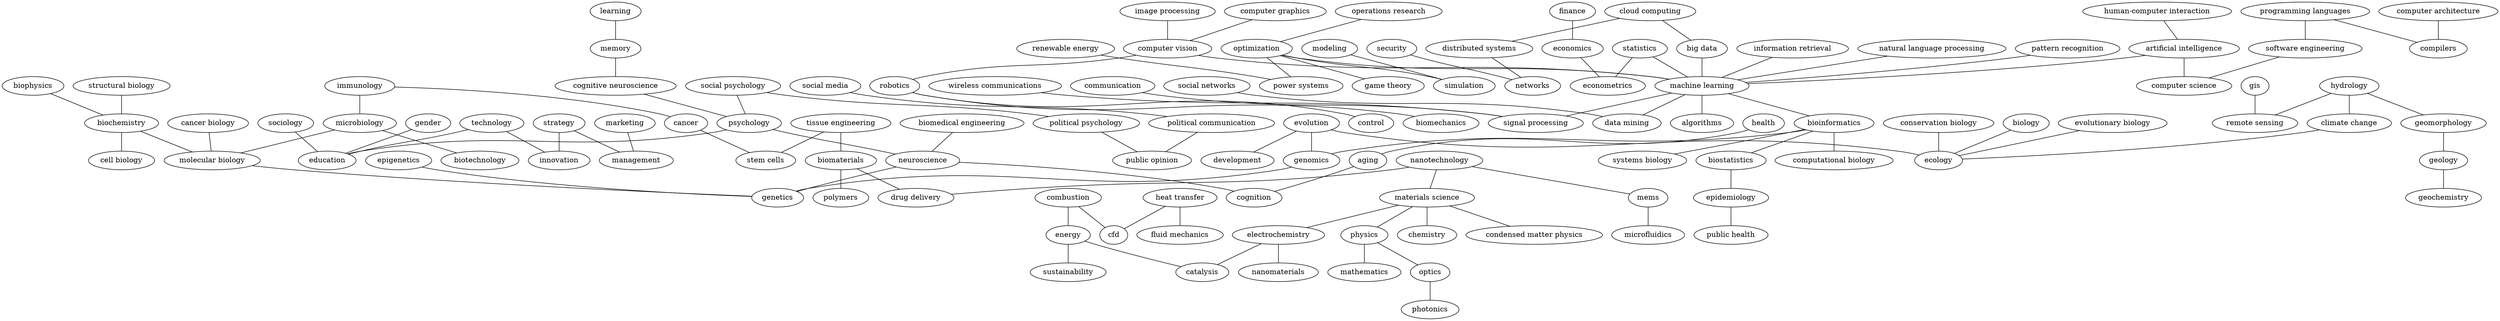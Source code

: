 strict graph layer0 {
	graph [name=layer0];
	node [label="\N"];
	2975	[label=strategy,
		weight=587.0];
	4481	[label=innovation,
		level=1,
		weight=1414.0];
	2975 -- 4481	[level=1,
		weight=126.0];
	5318	[label=management,
		weight=976.0];
	2975 -- 5318	[level=1,
		weight=60.0];
	2168	[label="image processing",
		level=1,
		weight=2648.0];
	1963	[label="computer vision",
		level=1,
		weight=5478.0];
	2168 -- 1963	[level=1,
		weight=910.0];
	4708	[label="operations research",
		level=1,
		weight=1120.0];
	2092	[label=optimization,
		level=1,
		weight=2557.0];
	4708 -- 2092	[level=1,
		weight=165.0];
	378	[label=health,
		level=1,
		weight=1282.0];
	4190	[label=aging,
		level=1,
		weight=1482.0];
	378 -- 4190	[level=1,
		weight=79.0];
	943	[label=nanotechnology,
		level=1,
		weight=3024.0];
	1891	[label="materials science",
		level=1,
		weight=3272.0];
	943 -- 1891	[level=1,
		weight=312.0];
	3596	[label="drug delivery",
		level=1,
		weight=1120.0];
	943 -- 3596	[level=1,
		weight=143.0];
	5606	[label=mems,
		weight=872.0];
	943 -- 5606	[level=1,
		weight=83.0];
	5607	[label="machine learning",
		level=1,
		weight=11046.0];
	2092 -- 5607	[level=1,
		weight=383.0];
	4593	[label="power systems",
		weight=591.0];
	2092 -- 4593	[level=1,
		weight=61.0];
	2916	[label="game theory",
		level=1,
		weight=1138.0];
	2092 -- 2916	[level=1,
		weight=78.0];
	4732	[label=simulation,
		level=1,
		weight=1276.0];
	2092 -- 4732	[level=1,
		weight=90.0];
	2061	[label=gis,
		level=1,
		weight=1284.0];
	2691	[label="remote sensing",
		level=1,
		weight=1953.0];
	2061 -- 2691	[level=1,
		weight=382.0];
	3170	[label="computer architecture",
		level=1,
		weight=1187.0];
	2002	[label=compilers,
		weight=365.0];
	3170 -- 2002	[level=1,
		weight=97.0];
	325	[label="programming languages",
		weight=816.0];
	5166	[label="software engineering",
		level=1,
		weight=2055.0];
	325 -- 5166	[level=1,
		weight=160.0];
	325 -- 2002	[level=1,
		weight=95.0];
	2560	[label=physics,
		level=1,
		weight=2647.0];
	1891 -- 2560	[level=1,
		weight=246.0];
	2406	[label=electrochemistry,
		level=1,
		weight=1283.0];
	1891 -- 2406	[level=1,
		weight=106.0];
	2682	[label=chemistry,
		level=1,
		weight=2206.0];
	1891 -- 2682	[level=1,
		weight=219.0];
	1394	[label="condensed matter physics",
		level=1,
		weight=1631.0];
	1891 -- 1394	[level=1,
		weight=126.0];
	2409	[label="computer graphics",
		level=1,
		weight=1251.0];
	2409 -- 1963	[level=1,
		weight=374.0];
	5397	[label="information retrieval",
		level=1,
		weight=1077.0];
	5397 -- 5607	[level=1,
		weight=290.0];
	469	[label=optics,
		level=1,
		weight=1380.0];
	2560 -- 469	[level=1,
		weight=153.0];
	4028	[label=mathematics,
		level=1,
		weight=1238.0];
	2560 -- 4028	[level=1,
		weight=90.0];
	3688	[label=combustion,
		weight=648.0];
	3633	[label=energy,
		level=1,
		weight=1626.0];
	3688 -- 3633	[level=1,
		weight=68.0];
	145	[label=cfd,
		weight=798.0];
	3688 -- 145	[level=1,
		weight=61.0];
	2605	[label="social networks",
		level=1,
		weight=1144.0];
	4236	[label="data mining",
		level=1,
		weight=3417.0];
	2605 -- 4236	[level=1,
		weight=117.0];
	3944	[label=hydrology,
		level=1,
		weight=1221.0];
	3314	[label="climate change",
		level=1,
		weight=2181.0];
	3944 -- 3314	[level=1,
		weight=118.0];
	4825	[label=geomorphology,
		weight=579.0];
	3944 -- 4825	[level=1,
		weight=88.0];
	3944 -- 2691	[level=1,
		weight=132.0];
	5245	[label=biophysics,
		level=1,
		weight=2308.0];
	4368	[label=biochemistry,
		level=1,
		weight=2460.0];
	5245 -- 4368	[level=1,
		weight=268.0];
	1671	[label=photonics,
		level=1,
		weight=1310.0];
	469 -- 1671	[level=1,
		weight=269.0];
	5226	[label=ecology,
		level=1,
		weight=3351.0];
	3314 -- 5226	[level=1,
		weight=139.0];
	4860	[label=catalysis,
		level=1,
		weight=1272.0];
	2406 -- 4860	[level=1,
		weight=93.0];
	1097	[label=nanomaterials,
		level=1,
		weight=1632.0];
	2406 -- 1097	[level=1,
		weight=105.0];
	4448	[label="cloud computing",
		level=1,
		weight=1501.0];
	3139	[label="big data",
		level=1,
		weight=1120.0];
	4448 -- 3139	[level=1,
		weight=134.0];
	1657	[label="distributed systems",
		level=1,
		weight=1415.0];
	4448 -- 1657	[level=1,
		weight=267.0];
	5094	[label="human-computer interaction",
		level=1,
		weight=1333.0];
	3259	[label="artificial intelligence",
		level=1,
		weight=5844.0];
	5094 -- 3259	[level=1,
		weight=66.0];
	2388	[label="tissue engineering",
		level=1,
		weight=1425.0];
	5403	[label=biomaterials,
		level=1,
		weight=2072.0];
	2388 -- 5403	[level=1,
		weight=585.0];
	3942	[label="stem cells",
		level=1,
		weight=1176.0];
	2388 -- 3942	[level=1,
		weight=173.0];
	2435	[label=finance,
		level=1,
		weight=1130.0];
	5213	[label=economics,
		level=1,
		weight=2155.0];
	2435 -- 5213	[level=1,
		weight=187.0];
	197	[label=security,
		level=1,
		weight=1538.0];
	3218	[label=networks,
		level=1,
		weight=1679.0];
	197 -- 3218	[level=1,
		weight=184.0];
	1268	[label=immunology,
		level=1,
		weight=2783.0];
	4505	[label=cancer,
		level=1,
		weight=2228.0];
	1268 -- 4505	[level=1,
		weight=163.0];
	1828	[label=microbiology,
		level=1,
		weight=2355.0];
	1268 -- 1828	[level=1,
		weight=250.0];
	2333	[label="structural biology",
		level=1,
		weight=1299.0];
	2333 -- 4368	[level=1,
		weight=280.0];
	1029	[label=learning,
		level=1,
		weight=1191.0];
	5480	[label=memory,
		weight=996.0];
	1029 -- 5480	[level=1,
		weight=273.0];
	1963 -- 5607	[level=1,
		weight=2239.0];
	4608	[label=robotics,
		level=1,
		weight=3442.0];
	1963 -- 4608	[level=1,
		weight=581.0];
	3068	[label=epigenetics,
		level=1,
		weight=1269.0];
	1109	[label=genetics,
		level=1,
		weight=3043.0];
	3068 -- 1109	[level=1,
		weight=129.0];
	3633 -- 4860	[level=1,
		weight=71.0];
	106	[label=sustainability,
		level=1,
		weight=1357.0];
	3633 -- 106	[level=1,
		weight=78.0];
	1142	[label="social media",
		level=1,
		weight=1109.0];
	4250	[label="political communication",
		weight=397.0];
	1142 -- 4250	[level=1,
		weight=47.0];
	3938	[label="conservation biology",
		level=1,
		weight=1902.0];
	3938 -- 5226	[level=1,
		weight=493.0];
	2535	[label="renewable energy",
		level=1,
		weight=1373.0];
	2535 -- 4593	[level=1,
		weight=98.0];
	352	[label=econometrics,
		weight=725.0];
	5213 -- 352	[level=1,
		weight=109.0];
	773	[label=statistics,
		level=1,
		weight=2580.0];
	773 -- 5607	[level=1,
		weight=397.0];
	773 -- 352	[level=1,
		weight=75.0];
	3492	[label="cancer biology",
		level=1,
		weight=1299.0];
	3363	[label="molecular biology",
		level=1,
		weight=2880.0];
	3492 -- 3363	[level=1,
		weight=103.0];
	3872	[label="heat transfer",
		weight=897.0];
	3872 -- 145	[level=1,
		weight=85.0];
	1231	[label="fluid mechanics",
		level=1,
		weight=1144.0];
	3872 -- 1231	[level=1,
		weight=147.0];
	3259 -- 5607	[level=1,
		weight=1671.0];
	2851	[label="computer science",
		level=1,
		weight=2121.0];
	3259 -- 2851	[level=1,
		weight=154.0];
	5636	[label="public opinion",
		weight=322.0];
	4250 -- 5636	[level=1,
		weight=62.0];
	2770	[label="cell biology",
		level=1,
		weight=1749.0];
	4368 -- 2770	[level=1,
		weight=268.0];
	4368 -- 3363	[level=1,
		weight=494.0];
	2948	[label="natural language processing",
		level=1,
		weight=1898.0];
	2948 -- 5607	[level=1,
		weight=728.0];
	3049	[label="cognitive neuroscience",
		level=1,
		weight=1431.0];
	5480 -- 3049	[level=1,
		weight=114.0];
	3139 -- 5607	[level=1,
		weight=229.0];
	3618	[label="pattern recognition",
		level=1,
		weight=1743.0];
	3618 -- 5607	[level=1,
		weight=714.0];
	727	[label=psychology,
		level=1,
		weight=2022.0];
	3049 -- 727	[level=1,
		weight=104.0];
	4505 -- 3942	[level=1,
		weight=125.0];
	4068	[label="social psychology",
		weight=954.0];
	4068 -- 727	[level=1,
		weight=44.0];
	391	[label="political psychology",
		weight=243.0];
	4068 -- 391	[level=1,
		weight=47.0];
	116	[label=marketing,
		level=1,
		weight=1190.0];
	116 -- 5318	[level=1,
		weight=55.0];
	4388	[label=geology,
		level=1,
		weight=1135.0];
	4825 -- 4388	[level=1,
		weight=43.0];
	554	[label="biomedical engineering",
		level=1,
		weight=1263.0];
	2556	[label=neuroscience,
		level=1,
		weight=5781.0];
	554 -- 2556	[level=1,
		weight=74.0];
	1884	[label=bioinformatics,
		level=1,
		weight=5075.0];
	5607 -- 1884	[level=1,
		weight=637.0];
	1853	[label="signal processing",
		level=1,
		weight=2402.0];
	5607 -- 1853	[level=1,
		weight=500.0];
	3900	[label=algorithms,
		level=1,
		weight=1235.0];
	5607 -- 3900	[level=1,
		weight=130.0];
	5607 -- 4236	[level=1,
		weight=1295.0];
	5403 -- 3596	[level=1,
		weight=309.0];
	5087	[label=polymers,
		level=1,
		weight=1115.0];
	5403 -- 5087	[level=1,
		weight=120.0];
	2089	[label="wireless communications",
		level=1,
		weight=1437.0];
	2089 -- 1853	[level=1,
		weight=216.0];
	4295	[label=modeling,
		level=1,
		weight=1570.0];
	4295 -- 4732	[level=1,
		weight=340.0];
	291	[label=biology,
		level=1,
		weight=1336.0];
	291 -- 5226	[level=1,
		weight=96.0];
	1657 -- 3218	[level=1,
		weight=132.0];
	727 -- 2556	[level=1,
		weight=249.0];
	3763	[label=education,
		level=1,
		weight=2017.0];
	727 -- 3763	[level=1,
		weight=72.0];
	893	[label=control,
		level=1,
		weight=1694.0];
	4608 -- 893	[level=1,
		weight=369.0];
	2128	[label=biomechanics,
		level=1,
		weight=1657.0];
	4608 -- 2128	[level=1,
		weight=73.0];
	5166 -- 2851	[level=1,
		weight=105.0];
	770	[label=microfluidics,
		level=1,
		weight=1372.0];
	5606 -- 770	[level=1,
		weight=105.0];
	1899	[label=cognition,
		weight=941.0];
	4190 -- 1899	[level=1,
		weight=66.0];
	4813	[label=evolution,
		level=1,
		weight=2669.0];
	5121	[label=genomics,
		level=1,
		weight=2984.0];
	4813 -- 5121	[level=1,
		weight=329.0];
	527	[label=development,
		level=1,
		weight=1423.0];
	4813 -- 527	[level=1,
		weight=101.0];
	4813 -- 5226	[level=1,
		weight=625.0];
	3628	[label=biotechnology,
		level=1,
		weight=1182.0];
	1828 -- 3628	[level=1,
		weight=135.0];
	1828 -- 3363	[level=1,
		weight=256.0];
	1739	[label=biostatistics,
		level=1,
		weight=1173.0];
	1884 -- 1739	[level=1,
		weight=151.0];
	1884 -- 5121	[level=1,
		weight=823.0];
	2199	[label="systems biology",
		level=1,
		weight=1798.0];
	1884 -- 2199	[level=1,
		weight=371.0];
	5118	[label="computational biology",
		level=1,
		weight=2567.0];
	1884 -- 5118	[level=1,
		weight=930.0];
	2478	[label="evolutionary biology",
		level=1,
		weight=1456.0];
	2478 -- 5226	[level=1,
		weight=160.0];
	1513	[label=technology,
		level=1,
		weight=1153.0];
	1513 -- 4481	[level=1,
		weight=80.0];
	1513 -- 3763	[level=1,
		weight=75.0];
	5775	[label=epidemiology,
		level=1,
		weight=1984.0];
	1739 -- 5775	[level=1,
		weight=232.0];
	391 -- 5636	[level=1,
		weight=55.0];
	4565	[label=communication,
		level=1,
		weight=1267.0];
	4565 -- 1853	[level=1,
		weight=157.0];
	5121 -- 1109	[level=1,
		weight=526.0];
	3363 -- 1109	[level=1,
		weight=340.0];
	1245	[label=gender,
		level=1,
		weight=1615.0];
	1245 -- 3763	[level=1,
		weight=68.0];
	5292	[label=sociology,
		level=1,
		weight=1079.0];
	5292 -- 3763	[level=1,
		weight=72.0];
	2355	[label="public health",
		level=1,
		weight=1469.0];
	5775 -- 2355	[level=1,
		weight=259.0];
	2556 -- 1109	[level=1,
		weight=146.0];
	2556 -- 1899	[level=1,
		weight=77.0];
	40	[label=geochemistry,
		level=1,
		weight=1076.0];
	4388 -- 40	[level=1,
		weight=216.0];
}
